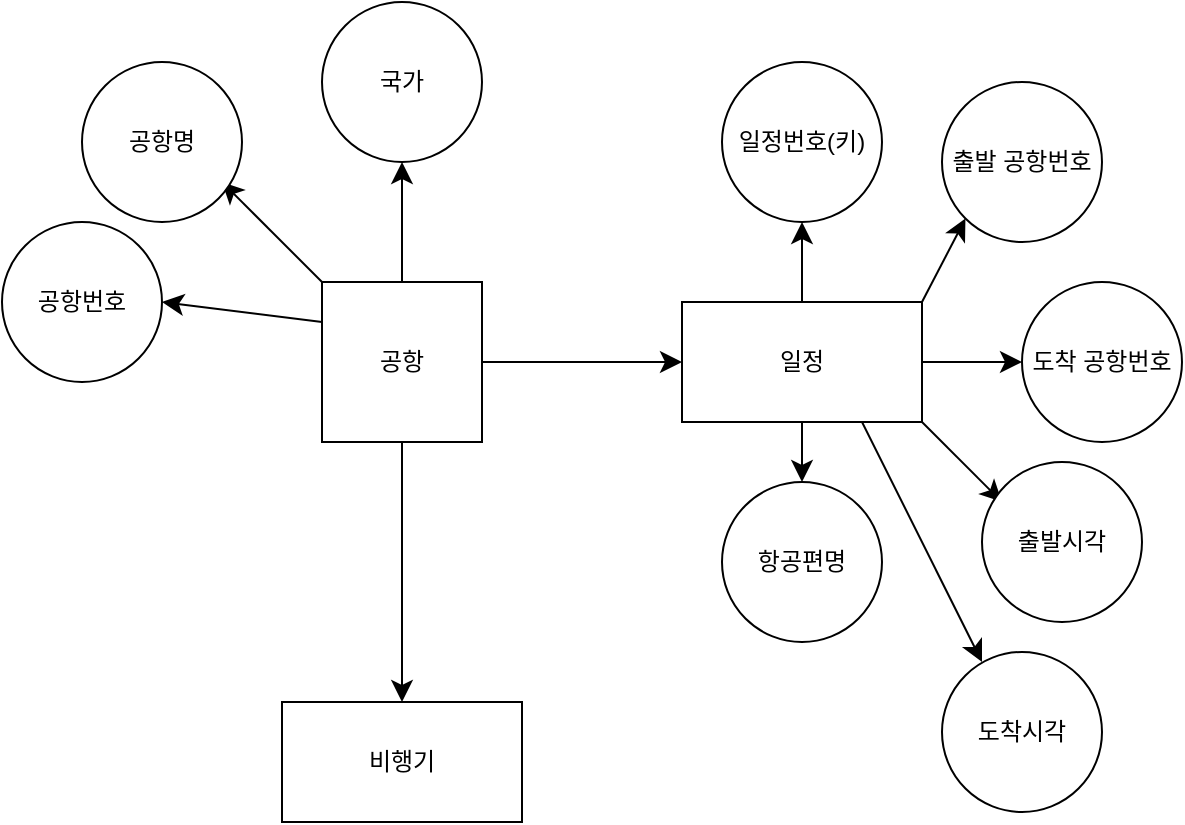 <mxfile version="24.4.8" type="github">
  <diagram name="페이지-1" id="geKBbEWEFcXSWuYg8slL">
    <mxGraphModel dx="752" dy="882" grid="1" gridSize="10" guides="1" tooltips="1" connect="1" arrows="1" fold="1" page="1" pageScale="1" pageWidth="827" pageHeight="1169" math="0" shadow="0">
      <root>
        <mxCell id="0" />
        <mxCell id="1" parent="0" />
        <mxCell id="f2EloQLSNY7QdQ5oGlnk-49" style="edgeStyle=none;curved=1;rounded=0;orthogonalLoop=1;jettySize=auto;html=1;exitX=0.5;exitY=0;exitDx=0;exitDy=0;fontSize=12;startSize=8;endSize=8;entryX=0.5;entryY=1;entryDx=0;entryDy=0;" edge="1" parent="1" source="ENQD_48EzkkRwFqRb7_J-4" target="f2EloQLSNY7QdQ5oGlnk-57">
          <mxGeometry relative="1" as="geometry">
            <mxPoint x="490" y="310" as="targetPoint" />
          </mxGeometry>
        </mxCell>
        <mxCell id="f2EloQLSNY7QdQ5oGlnk-50" style="edgeStyle=none;curved=1;rounded=0;orthogonalLoop=1;jettySize=auto;html=1;exitX=0;exitY=0;exitDx=0;exitDy=0;fontSize=12;startSize=8;endSize=8;" edge="1" parent="1" source="ENQD_48EzkkRwFqRb7_J-4">
          <mxGeometry relative="1" as="geometry">
            <mxPoint x="310" y="310" as="targetPoint" />
          </mxGeometry>
        </mxCell>
        <mxCell id="f2EloQLSNY7QdQ5oGlnk-52" value="" style="edgeStyle=none;curved=1;rounded=0;orthogonalLoop=1;jettySize=auto;html=1;fontSize=12;startSize=8;endSize=8;" edge="1" parent="1" source="ENQD_48EzkkRwFqRb7_J-4" target="f2EloQLSNY7QdQ5oGlnk-51">
          <mxGeometry relative="1" as="geometry" />
        </mxCell>
        <mxCell id="f2EloQLSNY7QdQ5oGlnk-54" value="" style="edgeStyle=none;curved=1;rounded=0;orthogonalLoop=1;jettySize=auto;html=1;fontSize=12;startSize=8;endSize=8;" edge="1" parent="1" source="ENQD_48EzkkRwFqRb7_J-4" target="f2EloQLSNY7QdQ5oGlnk-53">
          <mxGeometry relative="1" as="geometry" />
        </mxCell>
        <mxCell id="f2EloQLSNY7QdQ5oGlnk-72" style="edgeStyle=none;curved=1;rounded=0;orthogonalLoop=1;jettySize=auto;html=1;exitX=0;exitY=0.25;exitDx=0;exitDy=0;fontSize=12;startSize=8;endSize=8;entryX=1;entryY=0.5;entryDx=0;entryDy=0;" edge="1" parent="1" source="ENQD_48EzkkRwFqRb7_J-4" target="f2EloQLSNY7QdQ5oGlnk-73">
          <mxGeometry relative="1" as="geometry">
            <mxPoint x="280" y="370" as="targetPoint" />
          </mxGeometry>
        </mxCell>
        <mxCell id="ENQD_48EzkkRwFqRb7_J-4" value="공항" style="whiteSpace=wrap;html=1;aspect=fixed;" parent="1" vertex="1">
          <mxGeometry x="360" y="360" width="80" height="80" as="geometry" />
        </mxCell>
        <mxCell id="f2EloQLSNY7QdQ5oGlnk-51" value="&lt;font style=&quot;vertical-align: inherit;&quot;&gt;&lt;font style=&quot;vertical-align: inherit;&quot;&gt;비행기&lt;/font&gt;&lt;/font&gt;" style="whiteSpace=wrap;html=1;" vertex="1" parent="1">
          <mxGeometry x="340" y="570" width="120" height="60" as="geometry" />
        </mxCell>
        <mxCell id="f2EloQLSNY7QdQ5oGlnk-61" value="" style="edgeStyle=none;curved=1;rounded=0;orthogonalLoop=1;jettySize=auto;html=1;fontSize=12;startSize=8;endSize=8;entryX=0;entryY=0.5;entryDx=0;entryDy=0;" edge="1" parent="1" source="f2EloQLSNY7QdQ5oGlnk-53" target="f2EloQLSNY7QdQ5oGlnk-71">
          <mxGeometry relative="1" as="geometry">
            <mxPoint x="700" y="380" as="targetPoint" />
          </mxGeometry>
        </mxCell>
        <mxCell id="f2EloQLSNY7QdQ5oGlnk-63" style="edgeStyle=none;curved=1;rounded=0;orthogonalLoop=1;jettySize=auto;html=1;exitX=1;exitY=1;exitDx=0;exitDy=0;fontSize=12;startSize=8;endSize=8;" edge="1" parent="1" source="f2EloQLSNY7QdQ5oGlnk-53">
          <mxGeometry relative="1" as="geometry">
            <mxPoint x="700" y="470" as="targetPoint" />
          </mxGeometry>
        </mxCell>
        <mxCell id="f2EloQLSNY7QdQ5oGlnk-65" value="" style="edgeStyle=none;curved=1;rounded=0;orthogonalLoop=1;jettySize=auto;html=1;fontSize=12;startSize=8;endSize=8;" edge="1" parent="1" source="f2EloQLSNY7QdQ5oGlnk-53" target="f2EloQLSNY7QdQ5oGlnk-64">
          <mxGeometry relative="1" as="geometry" />
        </mxCell>
        <mxCell id="f2EloQLSNY7QdQ5oGlnk-68" style="edgeStyle=none;curved=1;rounded=0;orthogonalLoop=1;jettySize=auto;html=1;exitX=1;exitY=0;exitDx=0;exitDy=0;entryX=0;entryY=1;entryDx=0;entryDy=0;fontSize=12;startSize=8;endSize=8;" edge="1" parent="1" source="f2EloQLSNY7QdQ5oGlnk-53" target="f2EloQLSNY7QdQ5oGlnk-66">
          <mxGeometry relative="1" as="geometry" />
        </mxCell>
        <mxCell id="f2EloQLSNY7QdQ5oGlnk-69" style="edgeStyle=none;curved=1;rounded=0;orthogonalLoop=1;jettySize=auto;html=1;exitX=0.5;exitY=0;exitDx=0;exitDy=0;entryX=0.5;entryY=1;entryDx=0;entryDy=0;fontSize=12;startSize=8;endSize=8;" edge="1" parent="1" source="f2EloQLSNY7QdQ5oGlnk-53" target="f2EloQLSNY7QdQ5oGlnk-67">
          <mxGeometry relative="1" as="geometry" />
        </mxCell>
        <mxCell id="f2EloQLSNY7QdQ5oGlnk-70" style="edgeStyle=none;curved=1;rounded=0;orthogonalLoop=1;jettySize=auto;html=1;exitX=0.75;exitY=1;exitDx=0;exitDy=0;fontSize=12;startSize=8;endSize=8;" edge="1" parent="1" source="f2EloQLSNY7QdQ5oGlnk-53">
          <mxGeometry relative="1" as="geometry">
            <mxPoint x="690" y="550" as="targetPoint" />
          </mxGeometry>
        </mxCell>
        <mxCell id="f2EloQLSNY7QdQ5oGlnk-53" value="&lt;font style=&quot;vertical-align: inherit;&quot;&gt;&lt;font style=&quot;vertical-align: inherit;&quot;&gt;일정&lt;/font&gt;&lt;/font&gt;" style="whiteSpace=wrap;html=1;" vertex="1" parent="1">
          <mxGeometry x="540" y="370" width="120" height="60" as="geometry" />
        </mxCell>
        <mxCell id="f2EloQLSNY7QdQ5oGlnk-57" value="&lt;font style=&quot;vertical-align: inherit;&quot;&gt;&lt;font style=&quot;vertical-align: inherit;&quot;&gt;국가&lt;/font&gt;&lt;/font&gt;" style="ellipse;whiteSpace=wrap;html=1;" vertex="1" parent="1">
          <mxGeometry x="360" y="220" width="80" height="80" as="geometry" />
        </mxCell>
        <mxCell id="f2EloQLSNY7QdQ5oGlnk-58" value="&lt;font style=&quot;vertical-align: inherit;&quot;&gt;&lt;font style=&quot;vertical-align: inherit;&quot;&gt;공항명&lt;/font&gt;&lt;/font&gt;" style="ellipse;whiteSpace=wrap;html=1;" vertex="1" parent="1">
          <mxGeometry x="240" y="250" width="80" height="80" as="geometry" />
        </mxCell>
        <mxCell id="f2EloQLSNY7QdQ5oGlnk-60" value="&lt;font style=&quot;vertical-align: inherit;&quot;&gt;&lt;font style=&quot;vertical-align: inherit;&quot;&gt;출발시각&lt;/font&gt;&lt;/font&gt;" style="ellipse;whiteSpace=wrap;html=1;" vertex="1" parent="1">
          <mxGeometry x="690" y="450" width="80" height="80" as="geometry" />
        </mxCell>
        <mxCell id="f2EloQLSNY7QdQ5oGlnk-62" value="&lt;font style=&quot;vertical-align: inherit;&quot;&gt;&lt;font style=&quot;vertical-align: inherit;&quot;&gt;&lt;font style=&quot;vertical-align: inherit;&quot;&gt;&lt;font style=&quot;vertical-align: inherit;&quot;&gt;도착시각&lt;/font&gt;&lt;/font&gt;&lt;/font&gt;&lt;/font&gt;" style="ellipse;whiteSpace=wrap;html=1;" vertex="1" parent="1">
          <mxGeometry x="670" y="545" width="80" height="80" as="geometry" />
        </mxCell>
        <mxCell id="f2EloQLSNY7QdQ5oGlnk-64" value="&lt;font style=&quot;vertical-align: inherit;&quot;&gt;&lt;font style=&quot;vertical-align: inherit;&quot;&gt;항공편명&lt;/font&gt;&lt;/font&gt;" style="ellipse;whiteSpace=wrap;html=1;" vertex="1" parent="1">
          <mxGeometry x="560" y="460" width="80" height="80" as="geometry" />
        </mxCell>
        <mxCell id="f2EloQLSNY7QdQ5oGlnk-66" value="&lt;font style=&quot;vertical-align: inherit;&quot;&gt;&lt;font style=&quot;vertical-align: inherit;&quot;&gt;&lt;font style=&quot;vertical-align: inherit;&quot;&gt;&lt;font style=&quot;vertical-align: inherit;&quot;&gt;출발 공항번호&lt;/font&gt;&lt;/font&gt;&lt;/font&gt;&lt;/font&gt;" style="ellipse;whiteSpace=wrap;html=1;" vertex="1" parent="1">
          <mxGeometry x="670" y="260" width="80" height="80" as="geometry" />
        </mxCell>
        <mxCell id="f2EloQLSNY7QdQ5oGlnk-67" value="&lt;font style=&quot;vertical-align: inherit;&quot;&gt;&lt;font style=&quot;vertical-align: inherit;&quot;&gt;&lt;font style=&quot;vertical-align: inherit;&quot;&gt;&lt;font style=&quot;vertical-align: inherit;&quot;&gt;&lt;font style=&quot;vertical-align: inherit;&quot;&gt;&lt;font style=&quot;vertical-align: inherit;&quot;&gt;일정번호(키)&lt;/font&gt;&lt;/font&gt;&lt;/font&gt;&lt;/font&gt;&lt;/font&gt;&lt;/font&gt;" style="ellipse;whiteSpace=wrap;html=1;" vertex="1" parent="1">
          <mxGeometry x="560" y="250" width="80" height="80" as="geometry" />
        </mxCell>
        <mxCell id="f2EloQLSNY7QdQ5oGlnk-71" value="&lt;font style=&quot;vertical-align: inherit;&quot;&gt;&lt;font style=&quot;vertical-align: inherit;&quot;&gt;&lt;font style=&quot;vertical-align: inherit;&quot;&gt;&lt;font style=&quot;vertical-align: inherit;&quot;&gt;&lt;font style=&quot;vertical-align: inherit;&quot;&gt;&lt;font style=&quot;vertical-align: inherit;&quot;&gt;도착 공항번호&lt;/font&gt;&lt;/font&gt;&lt;/font&gt;&lt;/font&gt;&lt;/font&gt;&lt;/font&gt;" style="ellipse;whiteSpace=wrap;html=1;" vertex="1" parent="1">
          <mxGeometry x="710" y="360" width="80" height="80" as="geometry" />
        </mxCell>
        <mxCell id="f2EloQLSNY7QdQ5oGlnk-73" value="&lt;font style=&quot;vertical-align: inherit;&quot;&gt;&lt;font style=&quot;vertical-align: inherit;&quot;&gt;&lt;font style=&quot;vertical-align: inherit;&quot;&gt;&lt;font style=&quot;vertical-align: inherit;&quot;&gt;&lt;font style=&quot;vertical-align: inherit;&quot;&gt;&lt;font style=&quot;vertical-align: inherit;&quot;&gt;공항번호&lt;/font&gt;&lt;/font&gt;&lt;/font&gt;&lt;/font&gt;&lt;/font&gt;&lt;/font&gt;" style="ellipse;whiteSpace=wrap;html=1;" vertex="1" parent="1">
          <mxGeometry x="200" y="330" width="80" height="80" as="geometry" />
        </mxCell>
      </root>
    </mxGraphModel>
  </diagram>
</mxfile>
